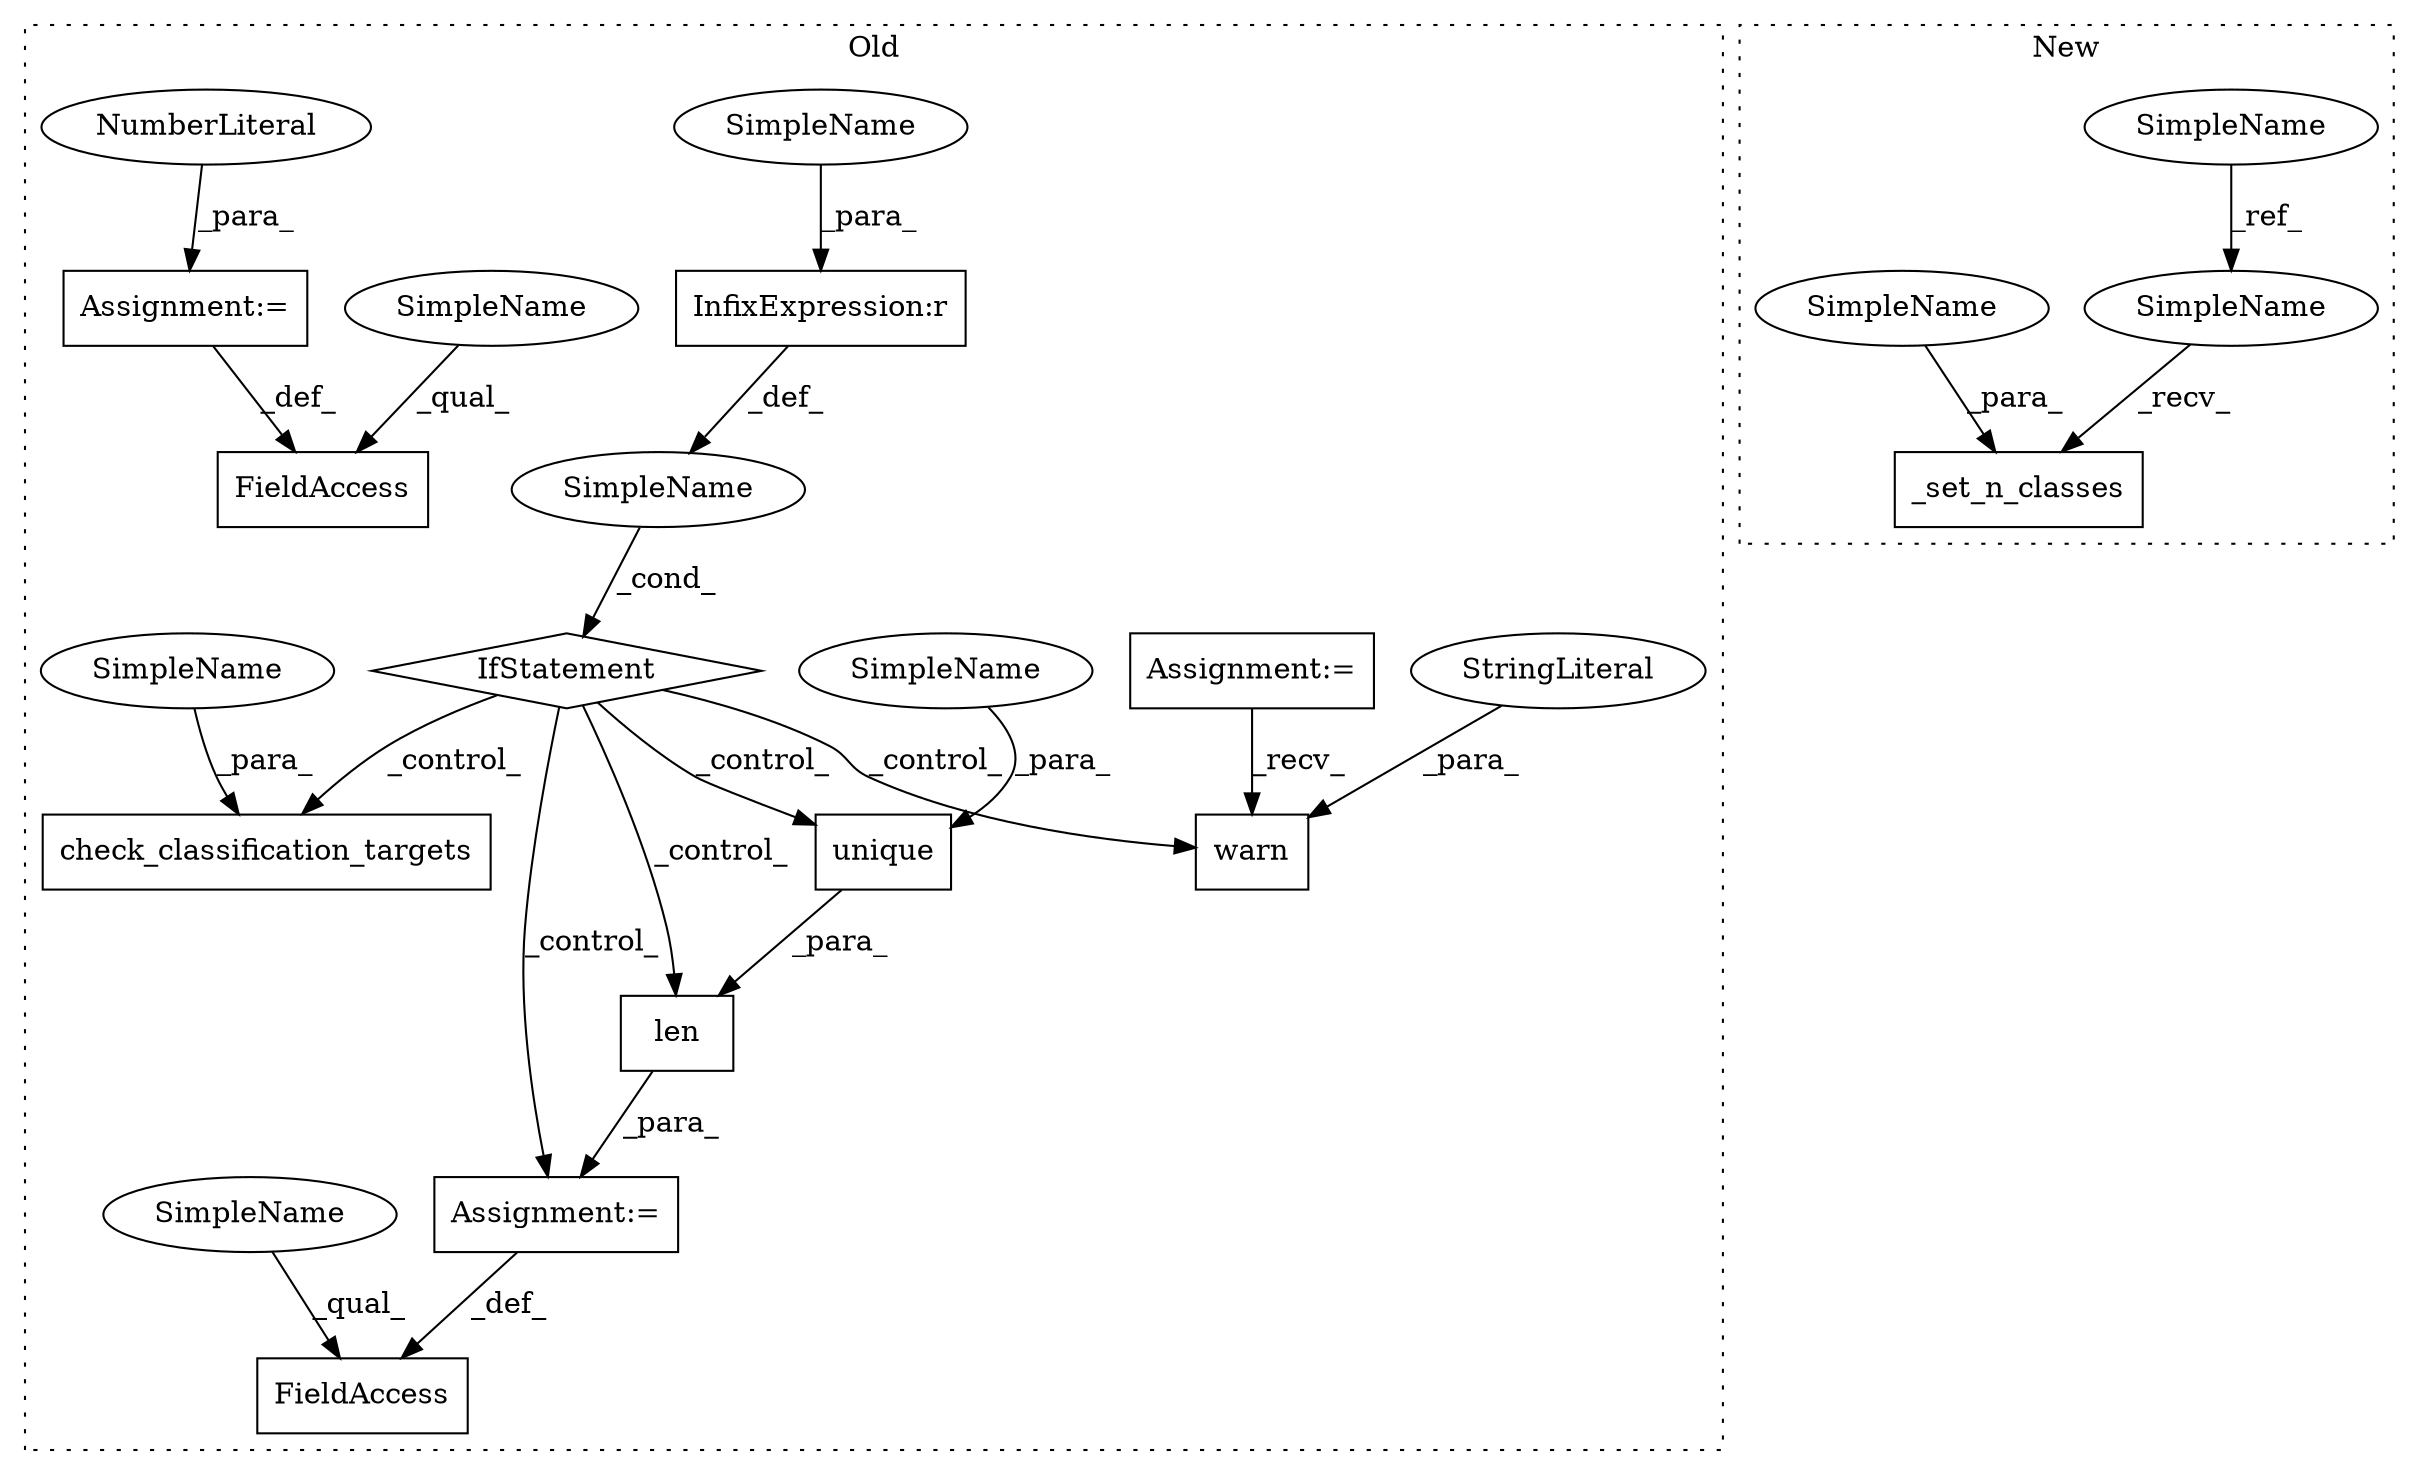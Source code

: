 digraph G {
subgraph cluster0 {
1 [label="check_classification_targets" a="32" s="1786,1816" l="29,1" shape="box"];
3 [label="InfixExpression:r" a="27" s="1768" l="4" shape="box"];
4 [label="warn" a="32" s="1876,1934" l="5,1" shape="box"];
5 [label="len" a="32" s="1839,1858" l="4,1" shape="box"];
6 [label="FieldAccess" a="22" s="1825" l="13" shape="box"];
8 [label="FieldAccess" a="22" s="1742" l="13" shape="box"];
9 [label="unique" a="32" s="1849,1857" l="7,1" shape="box"];
10 [label="IfStatement" a="25" s="1763,1776" l="4,2" shape="diamond"];
11 [label="SimpleName" a="42" s="" l="" shape="ellipse"];
12 [label="Assignment:=" a="7" s="1838" l="1" shape="box"];
13 [label="StringLiteral" a="45" s="1881" l="53" shape="ellipse"];
14 [label="Assignment:=" a="7" s="1755" l="1" shape="box"];
15 [label="NumberLiteral" a="34" s="1756" l="1" shape="ellipse"];
16 [label="Assignment:=" a="7" s="1577" l="8" shape="box"];
17 [label="SimpleName" a="42" s="1815" l="1" shape="ellipse"];
18 [label="SimpleName" a="42" s="1856" l="1" shape="ellipse"];
19 [label="SimpleName" a="42" s="1767" l="1" shape="ellipse"];
22 [label="SimpleName" a="42" s="1825" l="4" shape="ellipse"];
23 [label="SimpleName" a="42" s="1742" l="4" shape="ellipse"];
label = "Old";
style="dotted";
}
subgraph cluster1 {
2 [label="_set_n_classes" a="32" s="1529,1545" l="15,1" shape="box"];
7 [label="SimpleName" a="42" s="1464" l="4" shape="ellipse"];
20 [label="SimpleName" a="42" s="1544" l="1" shape="ellipse"];
21 [label="SimpleName" a="42" s="1524" l="4" shape="ellipse"];
label = "New";
style="dotted";
}
3 -> 11 [label="_def_"];
5 -> 12 [label="_para_"];
7 -> 21 [label="_ref_"];
9 -> 5 [label="_para_"];
10 -> 1 [label="_control_"];
10 -> 5 [label="_control_"];
10 -> 4 [label="_control_"];
10 -> 12 [label="_control_"];
10 -> 9 [label="_control_"];
11 -> 10 [label="_cond_"];
12 -> 6 [label="_def_"];
13 -> 4 [label="_para_"];
14 -> 8 [label="_def_"];
15 -> 14 [label="_para_"];
16 -> 4 [label="_recv_"];
17 -> 1 [label="_para_"];
18 -> 9 [label="_para_"];
19 -> 3 [label="_para_"];
20 -> 2 [label="_para_"];
21 -> 2 [label="_recv_"];
22 -> 6 [label="_qual_"];
23 -> 8 [label="_qual_"];
}